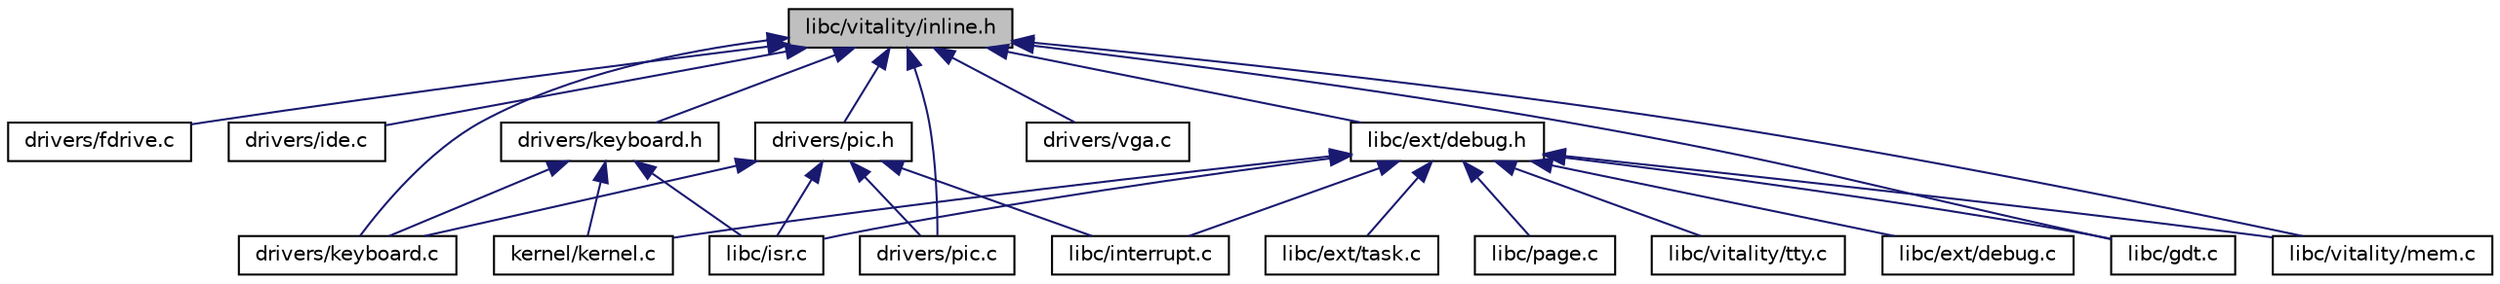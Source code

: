 digraph "libc/vitality/inline.h"
{
  edge [fontname="Helvetica",fontsize="10",labelfontname="Helvetica",labelfontsize="10"];
  node [fontname="Helvetica",fontsize="10",shape=record];
  Node2 [label="libc/vitality/inline.h",height=0.2,width=0.4,color="black", fillcolor="grey75", style="filled", fontcolor="black"];
  Node2 -> Node3 [dir="back",color="midnightblue",fontsize="10",style="solid",fontname="Helvetica"];
  Node3 [label="drivers/fdrive.c",height=0.2,width=0.4,color="black", fillcolor="white", style="filled",URL="$a00026.html"];
  Node2 -> Node4 [dir="back",color="midnightblue",fontsize="10",style="solid",fontname="Helvetica"];
  Node4 [label="drivers/ide.c",height=0.2,width=0.4,color="black", fillcolor="white", style="filled",URL="$a00032.html"];
  Node2 -> Node5 [dir="back",color="midnightblue",fontsize="10",style="solid",fontname="Helvetica"];
  Node5 [label="drivers/keyboard.h",height=0.2,width=0.4,color="black", fillcolor="white", style="filled",URL="$a00041.html"];
  Node5 -> Node6 [dir="back",color="midnightblue",fontsize="10",style="solid",fontname="Helvetica"];
  Node6 [label="drivers/keyboard.c",height=0.2,width=0.4,color="black", fillcolor="white", style="filled",URL="$a00038.html"];
  Node5 -> Node7 [dir="back",color="midnightblue",fontsize="10",style="solid",fontname="Helvetica"];
  Node7 [label="kernel/kernel.c",height=0.2,width=0.4,color="black", fillcolor="white", style="filled",URL="$a00056.html"];
  Node5 -> Node8 [dir="back",color="midnightblue",fontsize="10",style="solid",fontname="Helvetica"];
  Node8 [label="libc/isr.c",height=0.2,width=0.4,color="black", fillcolor="white", style="filled",URL="$a00101.html"];
  Node2 -> Node6 [dir="back",color="midnightblue",fontsize="10",style="solid",fontname="Helvetica"];
  Node2 -> Node9 [dir="back",color="midnightblue",fontsize="10",style="solid",fontname="Helvetica"];
  Node9 [label="drivers/pic.h",height=0.2,width=0.4,color="black", fillcolor="white", style="filled",URL="$a00047.html"];
  Node9 -> Node6 [dir="back",color="midnightblue",fontsize="10",style="solid",fontname="Helvetica"];
  Node9 -> Node10 [dir="back",color="midnightblue",fontsize="10",style="solid",fontname="Helvetica"];
  Node10 [label="drivers/pic.c",height=0.2,width=0.4,color="black", fillcolor="white", style="filled",URL="$a00044.html"];
  Node9 -> Node11 [dir="back",color="midnightblue",fontsize="10",style="solid",fontname="Helvetica"];
  Node11 [label="libc/interrupt.c",height=0.2,width=0.4,color="black", fillcolor="white", style="filled",URL="$a00095.html"];
  Node9 -> Node8 [dir="back",color="midnightblue",fontsize="10",style="solid",fontname="Helvetica"];
  Node2 -> Node10 [dir="back",color="midnightblue",fontsize="10",style="solid",fontname="Helvetica"];
  Node2 -> Node12 [dir="back",color="midnightblue",fontsize="10",style="solid",fontname="Helvetica"];
  Node12 [label="drivers/vga.c",height=0.2,width=0.4,color="black", fillcolor="white", style="filled",URL="$a00050.html"];
  Node2 -> Node13 [dir="back",color="midnightblue",fontsize="10",style="solid",fontname="Helvetica"];
  Node13 [label="libc/ext/debug.h",height=0.2,width=0.4,color="black", fillcolor="white", style="filled",URL="$a00068.html"];
  Node13 -> Node7 [dir="back",color="midnightblue",fontsize="10",style="solid",fontname="Helvetica"];
  Node13 -> Node14 [dir="back",color="midnightblue",fontsize="10",style="solid",fontname="Helvetica"];
  Node14 [label="libc/ext/debug.c",height=0.2,width=0.4,color="black", fillcolor="white", style="filled",URL="$a00065.html"];
  Node13 -> Node15 [dir="back",color="midnightblue",fontsize="10",style="solid",fontname="Helvetica"];
  Node15 [label="libc/ext/task.c",height=0.2,width=0.4,color="black", fillcolor="white", style="filled",URL="$a00077.html"];
  Node13 -> Node16 [dir="back",color="midnightblue",fontsize="10",style="solid",fontname="Helvetica"];
  Node16 [label="libc/gdt.c",height=0.2,width=0.4,color="black", fillcolor="white", style="filled",URL="$a00089.html"];
  Node13 -> Node11 [dir="back",color="midnightblue",fontsize="10",style="solid",fontname="Helvetica"];
  Node13 -> Node8 [dir="back",color="midnightblue",fontsize="10",style="solid",fontname="Helvetica"];
  Node13 -> Node17 [dir="back",color="midnightblue",fontsize="10",style="solid",fontname="Helvetica"];
  Node17 [label="libc/page.c",height=0.2,width=0.4,color="black", fillcolor="white", style="filled",URL="$a00107.html"];
  Node13 -> Node18 [dir="back",color="midnightblue",fontsize="10",style="solid",fontname="Helvetica"];
  Node18 [label="libc/vitality/mem.c",height=0.2,width=0.4,color="black", fillcolor="white", style="filled",URL="$a00143.html"];
  Node13 -> Node19 [dir="back",color="midnightblue",fontsize="10",style="solid",fontname="Helvetica"];
  Node19 [label="libc/vitality/tty.c",height=0.2,width=0.4,color="black", fillcolor="white", style="filled",URL="$a00149.html"];
  Node2 -> Node16 [dir="back",color="midnightblue",fontsize="10",style="solid",fontname="Helvetica"];
  Node2 -> Node18 [dir="back",color="midnightblue",fontsize="10",style="solid",fontname="Helvetica"];
}
